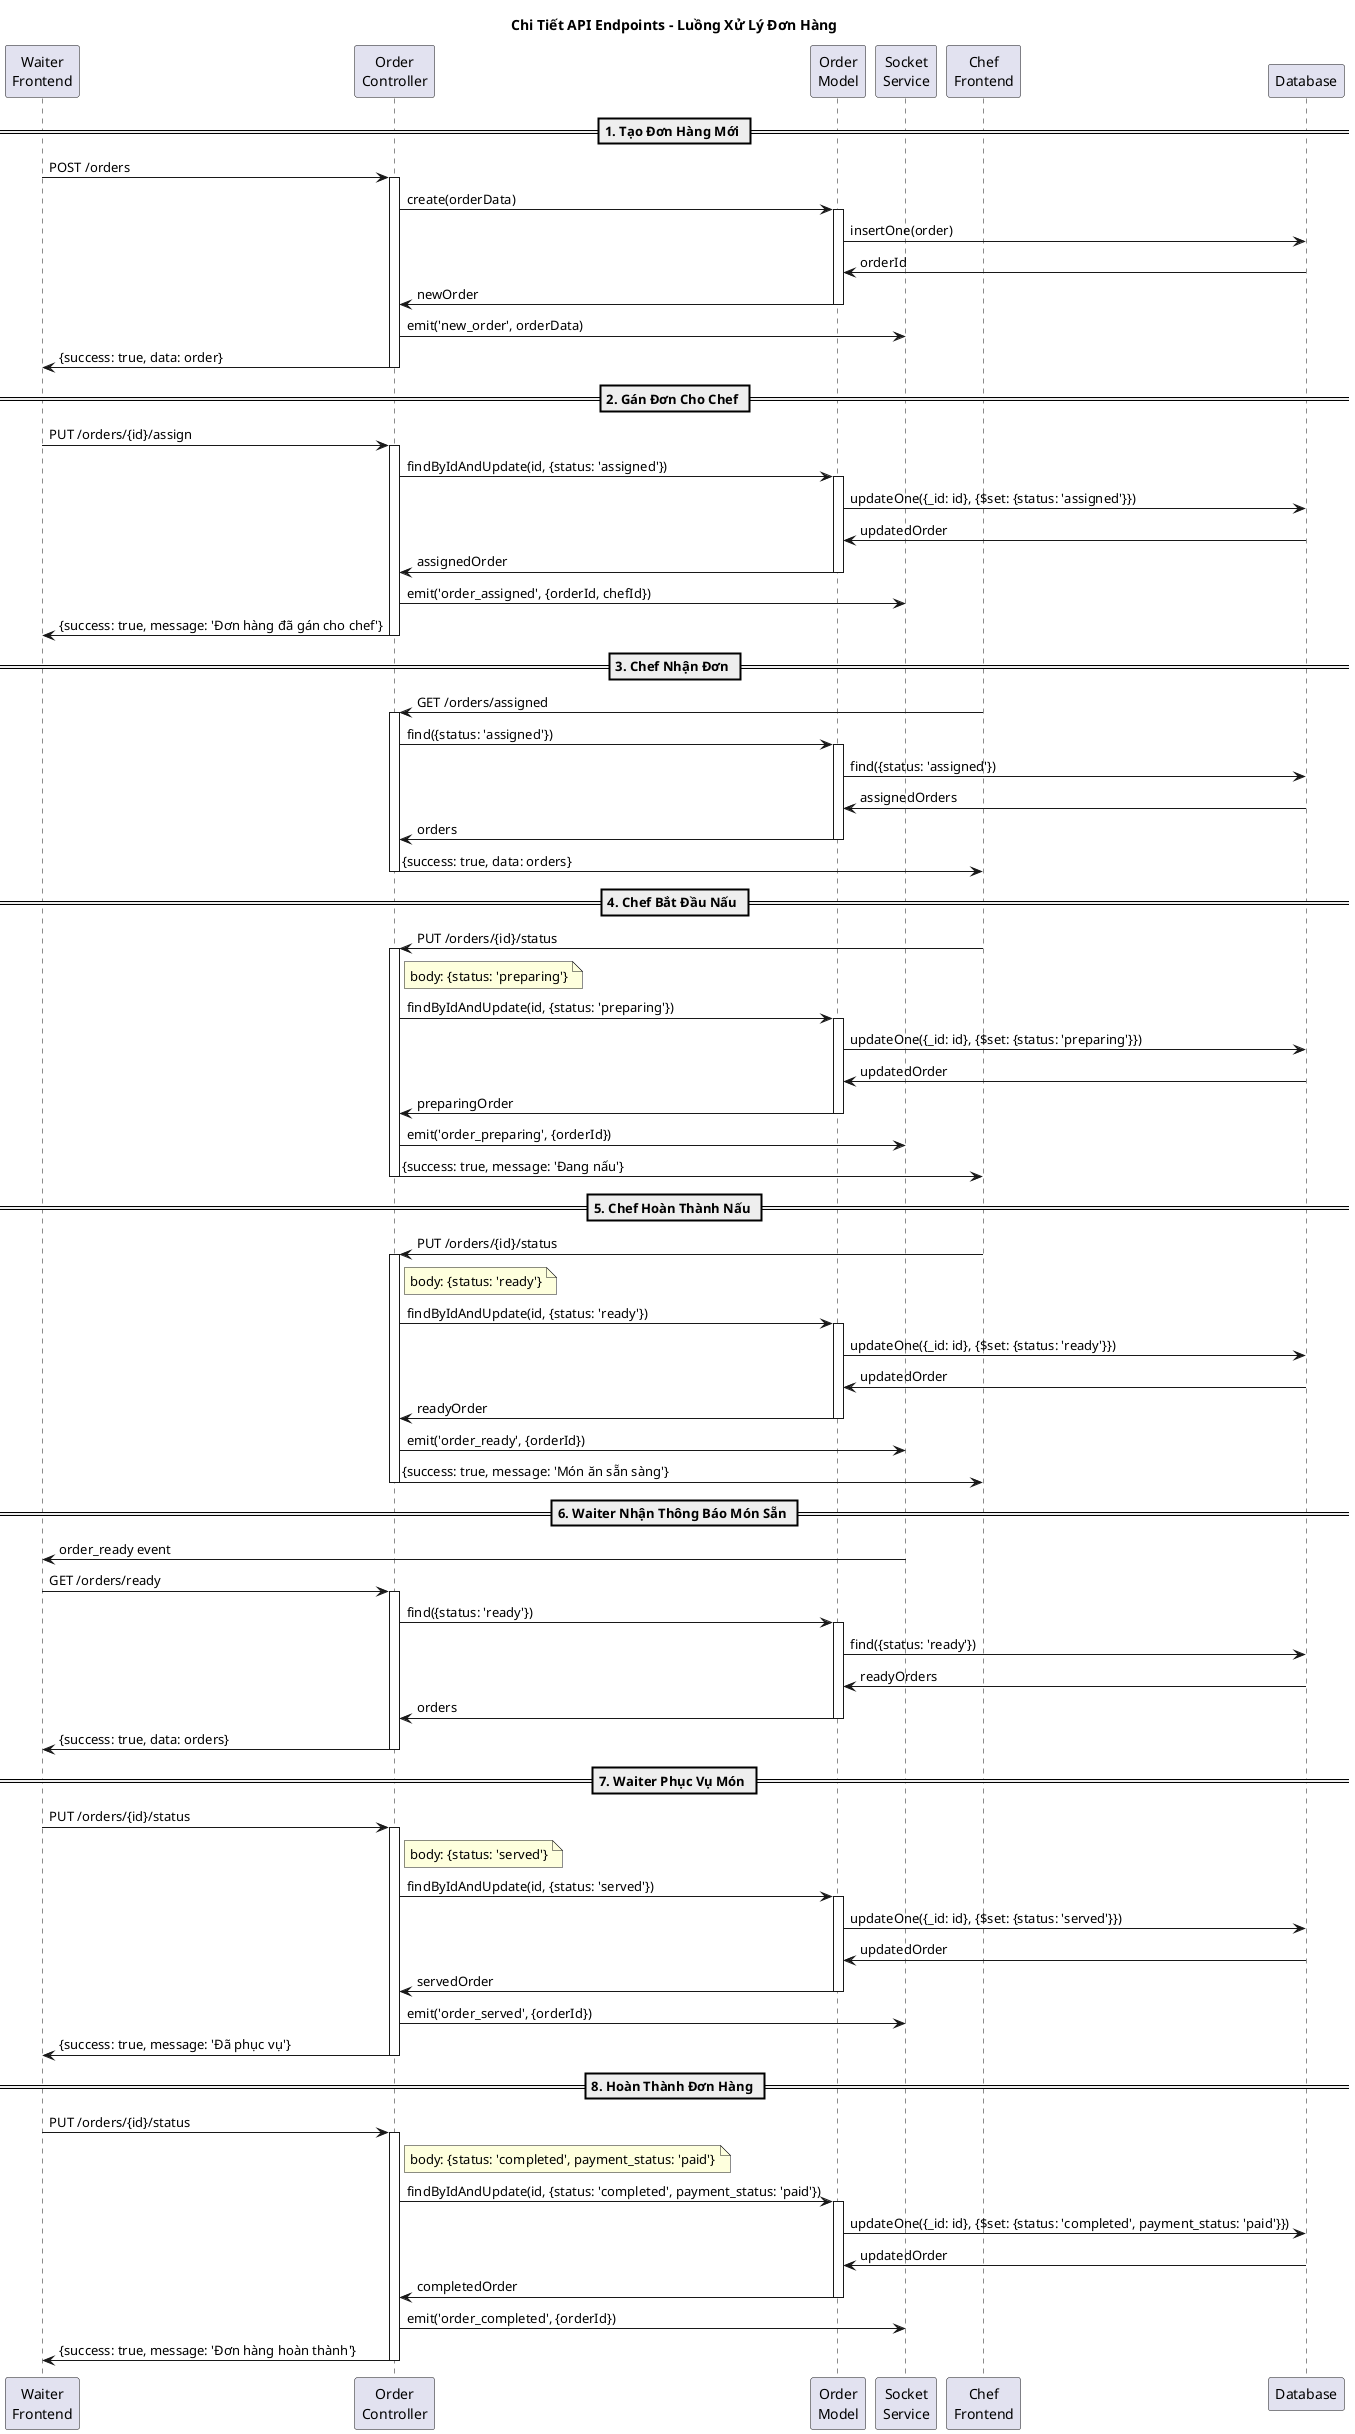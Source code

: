 @startuml Order API Sequence Diagram

title Chi Tiết API Endpoints - Luồng Xử Lý Đơn Hàng

participant "Waiter\nFrontend" as Waiter
participant "Order\nController" as OrderCtrl
participant "Order\nModel" as OrderModel
participant "Socket\nService" as SocketService
participant "Chef\nFrontend" as Chef
participant "Database" as DB

== 1. Tạo Đơn Hàng Mới ==
Waiter -> OrderCtrl: POST /orders
activate OrderCtrl
OrderCtrl -> OrderModel: create(orderData)
activate OrderModel
OrderModel -> DB: insertOne(order)
DB -> OrderModel: orderId
OrderModel -> OrderCtrl: newOrder
deactivate OrderModel
OrderCtrl -> SocketService: emit('new_order', orderData)
OrderCtrl -> Waiter: {success: true, data: order}
deactivate OrderCtrl

== 2. Gán Đơn Cho Chef ==
Waiter -> OrderCtrl: PUT /orders/{id}/assign
activate OrderCtrl
OrderCtrl -> OrderModel: findByIdAndUpdate(id, {status: 'assigned'})
activate OrderModel
OrderModel -> DB: updateOne({_id: id}, {$set: {status: 'assigned'}})
DB -> OrderModel: updatedOrder
OrderModel -> OrderCtrl: assignedOrder
deactivate OrderModel
OrderCtrl -> SocketService: emit('order_assigned', {orderId, chefId})
OrderCtrl -> Waiter: {success: true, message: 'Đơn hàng đã gán cho chef'}
deactivate OrderCtrl

== 3. Chef Nhận Đơn ==
Chef -> OrderCtrl: GET /orders/assigned
activate OrderCtrl
OrderCtrl -> OrderModel: find({status: 'assigned'})
activate OrderModel
OrderModel -> DB: find({status: 'assigned'})
DB -> OrderModel: assignedOrders
OrderModel -> OrderCtrl: orders
deactivate OrderModel
OrderCtrl -> Chef: {success: true, data: orders}
deactivate OrderCtrl

== 4. Chef Bắt Đầu Nấu ==
Chef -> OrderCtrl: PUT /orders/{id}/status
activate OrderCtrl
note right of OrderCtrl: body: {status: 'preparing'}
OrderCtrl -> OrderModel: findByIdAndUpdate(id, {status: 'preparing'})
activate OrderModel
OrderModel -> DB: updateOne({_id: id}, {$set: {status: 'preparing'}})
DB -> OrderModel: updatedOrder
OrderModel -> OrderCtrl: preparingOrder
deactivate OrderModel
OrderCtrl -> SocketService: emit('order_preparing', {orderId})
OrderCtrl -> Chef: {success: true, message: 'Đang nấu'}
deactivate OrderCtrl

== 5. Chef Hoàn Thành Nấu ==
Chef -> OrderCtrl: PUT /orders/{id}/status
activate OrderCtrl
note right of OrderCtrl: body: {status: 'ready'}
OrderCtrl -> OrderModel: findByIdAndUpdate(id, {status: 'ready'})
activate OrderModel
OrderModel -> DB: updateOne({_id: id}, {$set: {status: 'ready'}})
DB -> OrderModel: updatedOrder
OrderModel -> OrderCtrl: readyOrder
deactivate OrderModel
OrderCtrl -> SocketService: emit('order_ready', {orderId})
OrderCtrl -> Chef: {success: true, message: 'Món ăn sẵn sàng'}
deactivate OrderCtrl

== 6. Waiter Nhận Thông Báo Món Sẵn ==
SocketService -> Waiter: order_ready event
Waiter -> OrderCtrl: GET /orders/ready
activate OrderCtrl
OrderCtrl -> OrderModel: find({status: 'ready'})
activate OrderModel
OrderModel -> DB: find({status: 'ready'})
DB -> OrderModel: readyOrders
OrderModel -> OrderCtrl: orders
deactivate OrderModel
OrderCtrl -> Waiter: {success: true, data: orders}
deactivate OrderCtrl

== 7. Waiter Phục Vụ Món ==
Waiter -> OrderCtrl: PUT /orders/{id}/status
activate OrderCtrl
note right of OrderCtrl: body: {status: 'served'}
OrderCtrl -> OrderModel: findByIdAndUpdate(id, {status: 'served'})
activate OrderModel
OrderModel -> DB: updateOne({_id: id}, {$set: {status: 'served'}})
DB -> OrderModel: updatedOrder
OrderModel -> OrderCtrl: servedOrder
deactivate OrderModel
OrderCtrl -> SocketService: emit('order_served', {orderId})
OrderCtrl -> Waiter: {success: true, message: 'Đã phục vụ'}
deactivate OrderCtrl

== 8. Hoàn Thành Đơn Hàng ==
Waiter -> OrderCtrl: PUT /orders/{id}/status
activate OrderCtrl
note right of OrderCtrl: body: {status: 'completed', payment_status: 'paid'}
OrderCtrl -> OrderModel: findByIdAndUpdate(id, {status: 'completed', payment_status: 'paid'})
activate OrderModel
OrderModel -> DB: updateOne({_id: id}, {$set: {status: 'completed', payment_status: 'paid'}})
DB -> OrderModel: updatedOrder
OrderModel -> OrderCtrl: completedOrder
deactivate OrderModel
OrderCtrl -> SocketService: emit('order_completed', {orderId})
OrderCtrl -> Waiter: {success: true, message: 'Đơn hàng hoàn thành'}
deactivate OrderCtrl

@enduml 
